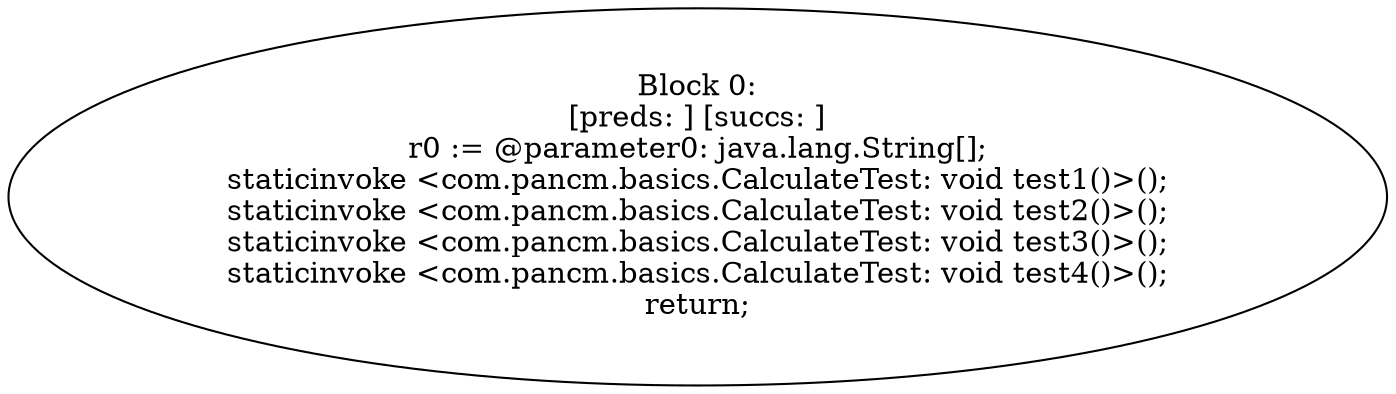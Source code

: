 digraph "unitGraph" {
    "Block 0:
[preds: ] [succs: ]
r0 := @parameter0: java.lang.String[];
staticinvoke <com.pancm.basics.CalculateTest: void test1()>();
staticinvoke <com.pancm.basics.CalculateTest: void test2()>();
staticinvoke <com.pancm.basics.CalculateTest: void test3()>();
staticinvoke <com.pancm.basics.CalculateTest: void test4()>();
return;
"
}
